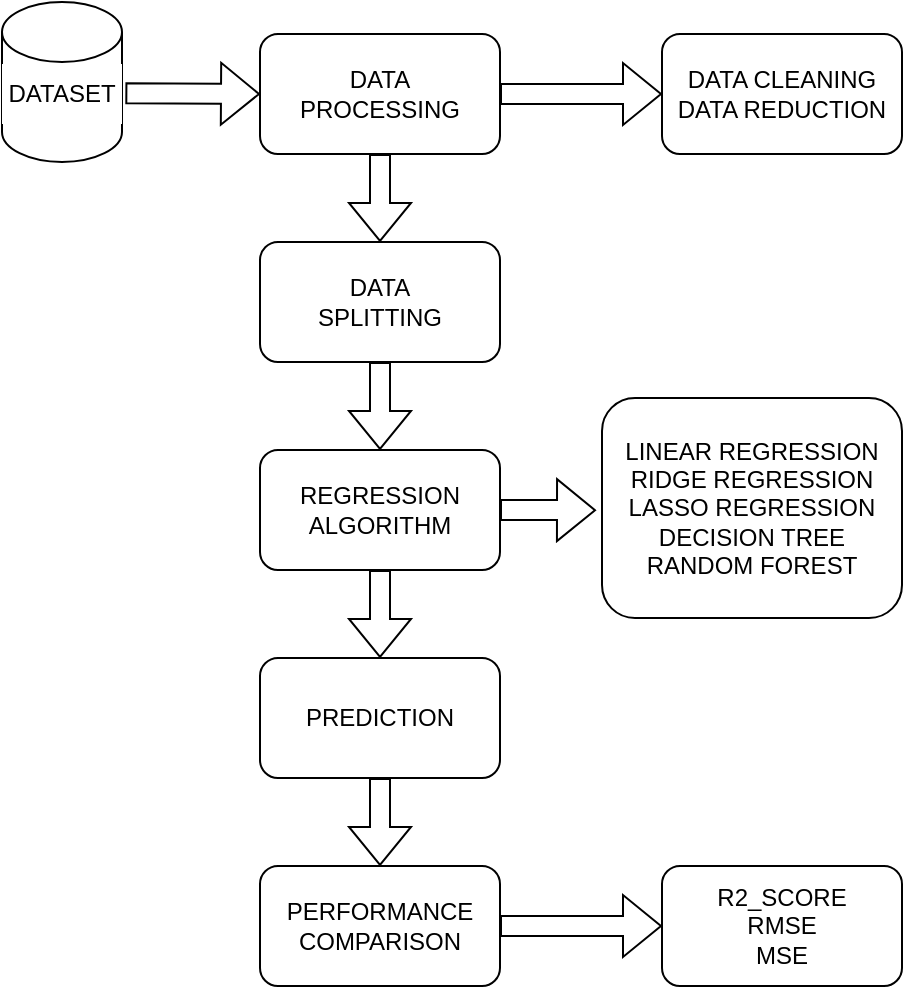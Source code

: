 <mxfile version="27.0.9">
  <diagram name="Page-1" id="rh9U9RWjR75RWXNF3iLO">
    <mxGraphModel dx="1426" dy="789" grid="1" gridSize="10" guides="1" tooltips="1" connect="1" arrows="1" fold="1" page="1" pageScale="1" pageWidth="850" pageHeight="1100" math="0" shadow="0">
      <root>
        <mxCell id="0" />
        <mxCell id="1" parent="0" />
        <mxCell id="17yeOu3LnLAVFfb8uXMw-1" value="" style="shape=cylinder3;whiteSpace=wrap;html=1;boundedLbl=1;backgroundOutline=1;size=15;fillColor=light-dark(#FFFFFF,#6F0D96);" vertex="1" parent="1">
          <mxGeometry x="150" y="150" width="60" height="80" as="geometry" />
        </mxCell>
        <mxCell id="17yeOu3LnLAVFfb8uXMw-2" value="" style="shape=flexArrow;endArrow=classic;html=1;rounded=0;exitX=1.028;exitY=0.57;exitDx=0;exitDy=0;exitPerimeter=0;entryX=0;entryY=0.5;entryDx=0;entryDy=0;fillColor=light-dark(#FFFFFF,#6F0D96);" edge="1" parent="1" source="17yeOu3LnLAVFfb8uXMw-1" target="17yeOu3LnLAVFfb8uXMw-3">
          <mxGeometry width="50" height="50" relative="1" as="geometry">
            <mxPoint x="290" y="320" as="sourcePoint" />
            <mxPoint x="280" y="196" as="targetPoint" />
          </mxGeometry>
        </mxCell>
        <mxCell id="17yeOu3LnLAVFfb8uXMw-3" value="DATA&lt;div&gt;PROCESSING&lt;/div&gt;" style="rounded=1;whiteSpace=wrap;html=1;fillColor=light-dark(#FFFFFF,#6F0D96);" vertex="1" parent="1">
          <mxGeometry x="279" y="166" width="120" height="60" as="geometry" />
        </mxCell>
        <mxCell id="17yeOu3LnLAVFfb8uXMw-4" value="DATA&lt;div&gt;SPLITTING&lt;/div&gt;" style="rounded=1;whiteSpace=wrap;html=1;fillColor=light-dark(#FFFFFF,#6F0D96);" vertex="1" parent="1">
          <mxGeometry x="279" y="270" width="120" height="60" as="geometry" />
        </mxCell>
        <mxCell id="17yeOu3LnLAVFfb8uXMw-5" value="" style="shape=flexArrow;endArrow=classic;html=1;rounded=0;exitX=0.5;exitY=1;exitDx=0;exitDy=0;entryX=0.5;entryY=0;entryDx=0;entryDy=0;fillColor=light-dark(#FFFFFF,#6F0D96);" edge="1" parent="1" source="17yeOu3LnLAVFfb8uXMw-3" target="17yeOu3LnLAVFfb8uXMw-4">
          <mxGeometry width="50" height="50" relative="1" as="geometry">
            <mxPoint x="340" y="280" as="sourcePoint" />
            <mxPoint x="390" y="230" as="targetPoint" />
          </mxGeometry>
        </mxCell>
        <mxCell id="17yeOu3LnLAVFfb8uXMw-6" value="REGRESSION&lt;div&gt;ALGORITHM&lt;/div&gt;" style="rounded=1;whiteSpace=wrap;html=1;fillColor=light-dark(#FFFFFF,#6F0D96);" vertex="1" parent="1">
          <mxGeometry x="279" y="374" width="120" height="60" as="geometry" />
        </mxCell>
        <mxCell id="17yeOu3LnLAVFfb8uXMw-7" value="" style="shape=flexArrow;endArrow=classic;html=1;rounded=0;exitX=0.5;exitY=1;exitDx=0;exitDy=0;entryX=0.5;entryY=0;entryDx=0;entryDy=0;fillColor=light-dark(#FFFFFF,#6F0D96);" edge="1" parent="1" source="17yeOu3LnLAVFfb8uXMw-4" target="17yeOu3LnLAVFfb8uXMw-6">
          <mxGeometry width="50" height="50" relative="1" as="geometry">
            <mxPoint x="339" y="330" as="sourcePoint" />
            <mxPoint x="390" y="334" as="targetPoint" />
          </mxGeometry>
        </mxCell>
        <mxCell id="17yeOu3LnLAVFfb8uXMw-8" value="PREDICTION" style="rounded=1;whiteSpace=wrap;html=1;fillColor=light-dark(#FFFFFF,#6F0D96);" vertex="1" parent="1">
          <mxGeometry x="279" y="478" width="120" height="60" as="geometry" />
        </mxCell>
        <mxCell id="17yeOu3LnLAVFfb8uXMw-9" value="" style="shape=flexArrow;endArrow=classic;html=1;rounded=0;entryX=0.5;entryY=0;entryDx=0;entryDy=0;exitX=0.5;exitY=1;exitDx=0;exitDy=0;fillColor=light-dark(#FFFFFF,#6F0D96);" edge="1" parent="1" source="17yeOu3LnLAVFfb8uXMw-6" target="17yeOu3LnLAVFfb8uXMw-8">
          <mxGeometry width="50" height="50" relative="1" as="geometry">
            <mxPoint x="340" y="434" as="sourcePoint" />
            <mxPoint x="390" y="438" as="targetPoint" />
          </mxGeometry>
        </mxCell>
        <mxCell id="17yeOu3LnLAVFfb8uXMw-10" value="PERFORMANCE&lt;div&gt;COMPARISON&lt;/div&gt;" style="rounded=1;whiteSpace=wrap;html=1;fillColor=light-dark(#FFFFFF,#6F0D96);" vertex="1" parent="1">
          <mxGeometry x="279" y="582" width="120" height="60" as="geometry" />
        </mxCell>
        <mxCell id="17yeOu3LnLAVFfb8uXMw-11" value="" style="shape=flexArrow;endArrow=classic;html=1;rounded=0;exitX=0.5;exitY=1;exitDx=0;exitDy=0;entryX=0.5;entryY=0;entryDx=0;entryDy=0;fillColor=light-dark(#FFFFFF,#6F0D96);" edge="1" parent="1" source="17yeOu3LnLAVFfb8uXMw-8" target="17yeOu3LnLAVFfb8uXMw-10">
          <mxGeometry width="50" height="50" relative="1" as="geometry">
            <mxPoint x="339" y="538" as="sourcePoint" />
            <mxPoint x="390" y="542" as="targetPoint" />
          </mxGeometry>
        </mxCell>
        <mxCell id="17yeOu3LnLAVFfb8uXMw-12" value="" style="shape=flexArrow;endArrow=classic;html=1;rounded=0;exitX=1;exitY=0.5;exitDx=0;exitDy=0;fillColor=light-dark(#FFFFFF,#6F0D96);entryX=-0.02;entryY=0.51;entryDx=0;entryDy=0;entryPerimeter=0;" edge="1" parent="1" source="17yeOu3LnLAVFfb8uXMw-6" target="17yeOu3LnLAVFfb8uXMw-13">
          <mxGeometry width="50" height="50" relative="1" as="geometry">
            <mxPoint x="440" y="410" as="sourcePoint" />
            <mxPoint x="450" y="404" as="targetPoint" />
          </mxGeometry>
        </mxCell>
        <mxCell id="17yeOu3LnLAVFfb8uXMw-13" value="LINEAR REGRESSION&lt;div&gt;RIDGE REGRESSION&lt;/div&gt;&lt;div&gt;LASSO REGRESSION&lt;/div&gt;&lt;div&gt;&lt;div&gt;DECISION TREE&lt;/div&gt;&lt;div&gt;RANDOM FOREST&lt;/div&gt;&lt;/div&gt;" style="rounded=1;whiteSpace=wrap;html=1;fillColor=light-dark(#FFFFFF,#6F0D96);" vertex="1" parent="1">
          <mxGeometry x="450" y="348" width="150" height="110" as="geometry" />
        </mxCell>
        <mxCell id="17yeOu3LnLAVFfb8uXMw-14" value="" style="shape=flexArrow;endArrow=classic;html=1;rounded=0;exitX=1;exitY=0.5;exitDx=0;exitDy=0;fillColor=light-dark(#FFFFFF,#6F0D96);" edge="1" parent="1" source="17yeOu3LnLAVFfb8uXMw-10" target="17yeOu3LnLAVFfb8uXMw-15">
          <mxGeometry width="50" height="50" relative="1" as="geometry">
            <mxPoint x="399" y="612" as="sourcePoint" />
            <mxPoint x="480" y="612" as="targetPoint" />
          </mxGeometry>
        </mxCell>
        <mxCell id="17yeOu3LnLAVFfb8uXMw-15" value="R2_SCORE&lt;div&gt;RMSE&lt;/div&gt;&lt;div&gt;MSE&lt;/div&gt;" style="rounded=1;whiteSpace=wrap;html=1;fillColor=light-dark(#FFFFFF,#6F0D96);" vertex="1" parent="1">
          <mxGeometry x="480" y="582" width="120" height="60" as="geometry" />
        </mxCell>
        <mxCell id="17yeOu3LnLAVFfb8uXMw-16" value="" style="shape=flexArrow;endArrow=classic;html=1;rounded=0;exitX=1;exitY=0.5;exitDx=0;exitDy=0;fillColor=light-dark(#FFFFFF,#6F0D96);" edge="1" parent="1" source="17yeOu3LnLAVFfb8uXMw-3" target="17yeOu3LnLAVFfb8uXMw-17">
          <mxGeometry width="50" height="50" relative="1" as="geometry">
            <mxPoint x="399" y="196" as="sourcePoint" />
            <mxPoint x="480" y="196" as="targetPoint" />
          </mxGeometry>
        </mxCell>
        <mxCell id="17yeOu3LnLAVFfb8uXMw-17" value="DATA CLEANING&lt;div&gt;DATA REDUCTION&lt;/div&gt;" style="rounded=1;whiteSpace=wrap;html=1;fillColor=light-dark(#FFFFFF,#6F0D96);" vertex="1" parent="1">
          <mxGeometry x="480" y="166" width="120" height="60" as="geometry" />
        </mxCell>
        <mxCell id="17yeOu3LnLAVFfb8uXMw-18" value="DATASET" style="text;html=1;align=center;verticalAlign=middle;whiteSpace=wrap;rounded=0;fillColor=light-dark(#FFFFFF,#6F0D96);" vertex="1" parent="1">
          <mxGeometry x="150" y="181" width="60" height="30" as="geometry" />
        </mxCell>
      </root>
    </mxGraphModel>
  </diagram>
</mxfile>
